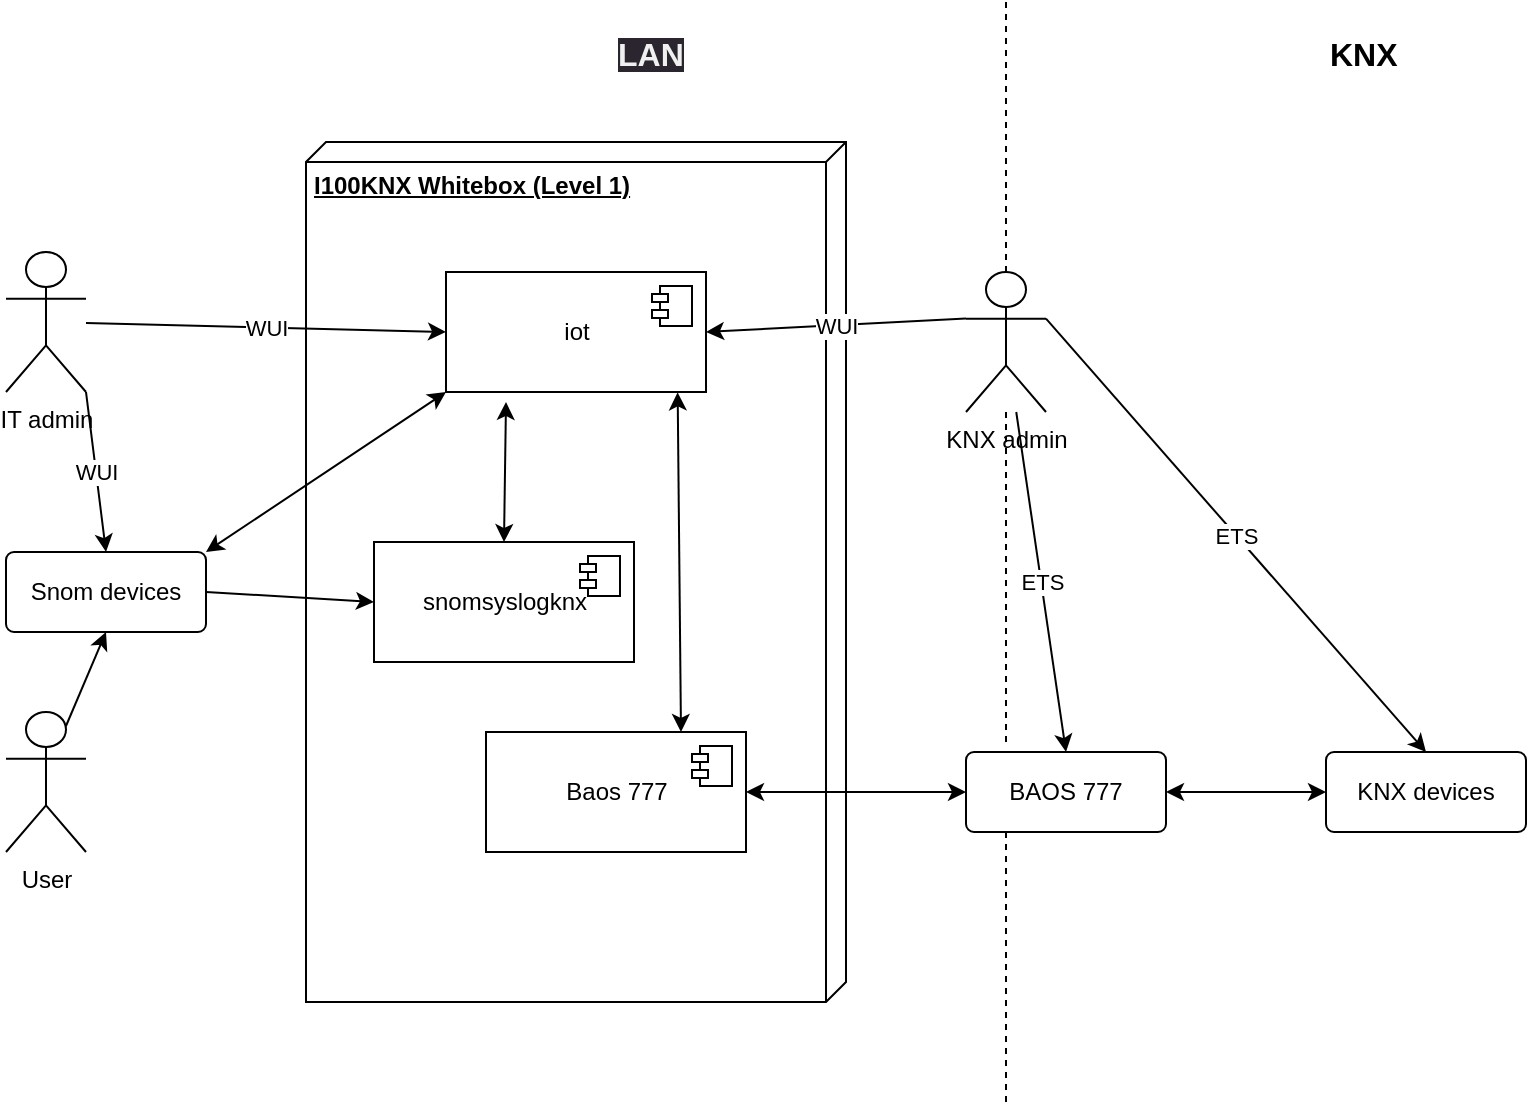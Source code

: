 <mxfile>
    <diagram id="K8EZ14fk9MvzVoPlbe1o" name="Page-1">
        <mxGraphModel dx="831" dy="638" grid="1" gridSize="10" guides="1" tooltips="1" connect="1" arrows="1" fold="1" page="1" pageScale="1" pageWidth="827" pageHeight="1169" math="0" shadow="0">
            <root>
                <mxCell id="0"/>
                <mxCell id="1" parent="0"/>
                <mxCell id="134" value="&lt;b&gt;I100KNX Whitebox (Level 1)&lt;/b&gt;" style="verticalAlign=top;align=left;spacingTop=8;spacingLeft=2;spacingRight=12;shape=cube;size=10;direction=south;fontStyle=4;html=1;" vertex="1" parent="1">
                    <mxGeometry x="190" y="90" width="270" height="430" as="geometry"/>
                </mxCell>
                <mxCell id="100" value="User" style="shape=umlActor;verticalLabelPosition=bottom;verticalAlign=top;html=1;outlineConnect=0;" parent="1" vertex="1">
                    <mxGeometry x="40" y="375" width="40" height="70" as="geometry"/>
                </mxCell>
                <mxCell id="101" style="edgeStyle=none;html=1;entryX=0.5;entryY=1;entryDx=0;entryDy=0;exitX=0.75;exitY=0.1;exitDx=0;exitDy=0;exitPerimeter=0;" parent="1" source="100" target="103" edge="1">
                    <mxGeometry relative="1" as="geometry">
                        <mxPoint x="150" y="405" as="sourcePoint"/>
                    </mxGeometry>
                </mxCell>
                <mxCell id="103" value="Snom devices" style="rounded=1;arcSize=10;whiteSpace=wrap;html=1;align=center;" parent="1" vertex="1">
                    <mxGeometry x="40" y="295" width="100" height="40" as="geometry"/>
                </mxCell>
                <mxCell id="104" value="KNX devices" style="rounded=1;arcSize=10;whiteSpace=wrap;html=1;align=center;" parent="1" vertex="1">
                    <mxGeometry x="700" y="395" width="100" height="40" as="geometry"/>
                </mxCell>
                <mxCell id="106" value="" style="endArrow=classic;html=1;entryX=0;entryY=0.5;entryDx=0;entryDy=0;startArrow=classic;startFill=1;exitX=1;exitY=0.5;exitDx=0;exitDy=0;" parent="1" source="124" target="102" edge="1">
                    <mxGeometry relative="1" as="geometry">
                        <mxPoint x="540" y="370" as="sourcePoint"/>
                        <mxPoint x="520" y="330" as="targetPoint"/>
                    </mxGeometry>
                </mxCell>
                <mxCell id="108" value="" style="endArrow=classic;html=1;exitX=1;exitY=0.5;exitDx=0;exitDy=0;entryX=0;entryY=0.5;entryDx=0;entryDy=0;startArrow=classic;startFill=1;" parent="1" source="102" target="104" edge="1">
                    <mxGeometry relative="1" as="geometry">
                        <mxPoint x="418.38" y="290" as="sourcePoint"/>
                        <mxPoint x="518.38" y="290" as="targetPoint"/>
                    </mxGeometry>
                </mxCell>
                <mxCell id="110" value="" style="endArrow=classic;html=1;entryX=0;entryY=0.5;entryDx=0;entryDy=0;" parent="1" source="122" target="128" edge="1">
                    <mxGeometry relative="1" as="geometry">
                        <mxPoint x="260" y="200.311" as="sourcePoint"/>
                        <mxPoint x="520" y="340" as="targetPoint"/>
                    </mxGeometry>
                </mxCell>
                <mxCell id="111" value="WUI" style="edgeLabel;resizable=0;html=1;align=center;verticalAlign=middle;" parent="110" connectable="0" vertex="1">
                    <mxGeometry relative="1" as="geometry"/>
                </mxCell>
                <mxCell id="112" value="" style="endArrow=classic;html=1;entryX=0.5;entryY=0;entryDx=0;entryDy=0;exitX=1;exitY=1;exitDx=0;exitDy=0;exitPerimeter=0;" parent="1" source="122" target="103" edge="1">
                    <mxGeometry relative="1" as="geometry">
                        <mxPoint x="159.091" y="255" as="sourcePoint"/>
                        <mxPoint x="450" y="325" as="targetPoint"/>
                    </mxGeometry>
                </mxCell>
                <mxCell id="113" value="WUI" style="edgeLabel;resizable=0;html=1;align=center;verticalAlign=middle;" parent="112" connectable="0" vertex="1">
                    <mxGeometry relative="1" as="geometry"/>
                </mxCell>
                <mxCell id="114" value="" style="endArrow=classic;html=1;entryX=1;entryY=0.5;entryDx=0;entryDy=0;exitX=0;exitY=0.333;exitDx=0;exitDy=0;exitPerimeter=0;" parent="1" target="128" edge="1" source="105">
                    <mxGeometry relative="1" as="geometry">
                        <mxPoint x="630" y="145" as="sourcePoint"/>
                        <mxPoint x="550" y="290" as="targetPoint"/>
                    </mxGeometry>
                </mxCell>
                <mxCell id="115" value="WUI" style="edgeLabel;resizable=0;html=1;align=center;verticalAlign=middle;" parent="114" connectable="0" vertex="1">
                    <mxGeometry relative="1" as="geometry"/>
                </mxCell>
                <mxCell id="116" value="" style="endArrow=classic;html=1;entryX=0.5;entryY=0;entryDx=0;entryDy=0;" parent="1" source="105" target="102" edge="1">
                    <mxGeometry relative="1" as="geometry">
                        <mxPoint x="648.38" y="423.333" as="sourcePoint"/>
                        <mxPoint x="573.38" y="290" as="targetPoint"/>
                    </mxGeometry>
                </mxCell>
                <mxCell id="117" value="ETS" style="edgeLabel;resizable=0;html=1;align=center;verticalAlign=middle;" parent="116" connectable="0" vertex="1">
                    <mxGeometry relative="1" as="geometry"/>
                </mxCell>
                <mxCell id="118" value="" style="endArrow=classic;html=1;entryX=0.5;entryY=0;entryDx=0;entryDy=0;exitX=1;exitY=0.333;exitDx=0;exitDy=0;exitPerimeter=0;" parent="1" source="105" target="104" edge="1">
                    <mxGeometry relative="1" as="geometry">
                        <mxPoint x="658.38" y="433.333" as="sourcePoint"/>
                        <mxPoint x="493.38" y="380" as="targetPoint"/>
                    </mxGeometry>
                </mxCell>
                <mxCell id="119" value="ETS" style="edgeLabel;resizable=0;html=1;align=center;verticalAlign=middle;" parent="118" connectable="0" vertex="1">
                    <mxGeometry relative="1" as="geometry"/>
                </mxCell>
                <mxCell id="120" value="" style="endArrow=none;html=1;startArrow=classic;startFill=1;exitX=0;exitY=0.5;exitDx=0;exitDy=0;entryX=1;entryY=0.5;entryDx=0;entryDy=0;endFill=0;" parent="1" source="126" target="103" edge="1">
                    <mxGeometry relative="1" as="geometry">
                        <mxPoint x="420" y="440" as="sourcePoint"/>
                        <mxPoint x="340" y="480" as="targetPoint"/>
                    </mxGeometry>
                </mxCell>
                <mxCell id="122" value="IT admin" style="shape=umlActor;verticalLabelPosition=bottom;verticalAlign=top;html=1;outlineConnect=0;" parent="1" vertex="1">
                    <mxGeometry x="40" y="145" width="40" height="70" as="geometry"/>
                </mxCell>
                <mxCell id="124" value="Baos 777" style="html=1;dropTarget=0;fontSize=12;" parent="1" vertex="1">
                    <mxGeometry x="280" y="385" width="130" height="60" as="geometry"/>
                </mxCell>
                <mxCell id="125" value="" style="shape=module;jettyWidth=8;jettyHeight=4;fontSize=12;" parent="124" vertex="1">
                    <mxGeometry x="1" width="20" height="20" relative="1" as="geometry">
                        <mxPoint x="-27" y="7" as="offset"/>
                    </mxGeometry>
                </mxCell>
                <mxCell id="126" value="snomsyslogknx" style="html=1;dropTarget=0;fontSize=12;" parent="1" vertex="1">
                    <mxGeometry x="224" y="290" width="130" height="60" as="geometry"/>
                </mxCell>
                <mxCell id="127" value="" style="shape=module;jettyWidth=8;jettyHeight=4;fontSize=12;" parent="126" vertex="1">
                    <mxGeometry x="1" width="20" height="20" relative="1" as="geometry">
                        <mxPoint x="-27" y="7" as="offset"/>
                    </mxGeometry>
                </mxCell>
                <mxCell id="128" value="iot" style="html=1;dropTarget=0;fontSize=12;" parent="1" vertex="1">
                    <mxGeometry x="260" y="155" width="130" height="60" as="geometry"/>
                </mxCell>
                <mxCell id="129" value="" style="shape=module;jettyWidth=8;jettyHeight=4;fontSize=12;" parent="128" vertex="1">
                    <mxGeometry x="1" width="20" height="20" relative="1" as="geometry">
                        <mxPoint x="-27" y="7" as="offset"/>
                    </mxGeometry>
                </mxCell>
                <mxCell id="130" value="" style="endArrow=classic;html=1;entryX=0;entryY=1;entryDx=0;entryDy=0;startArrow=classic;startFill=1;exitX=1;exitY=0;exitDx=0;exitDy=0;" parent="1" target="128" edge="1" source="103">
                    <mxGeometry relative="1" as="geometry">
                        <mxPoint x="240" y="260" as="sourcePoint"/>
                        <mxPoint x="328.38" y="215" as="targetPoint"/>
                    </mxGeometry>
                </mxCell>
                <mxCell id="131" value="" style="endArrow=classic;html=1;startArrow=classic;startFill=1;exitX=0.75;exitY=0;exitDx=0;exitDy=0;entryX=0.891;entryY=1.003;entryDx=0;entryDy=0;entryPerimeter=0;" parent="1" source="124" target="128" edge="1">
                    <mxGeometry relative="1" as="geometry">
                        <mxPoint x="290" y="260" as="sourcePoint"/>
                        <mxPoint x="380" y="220" as="targetPoint"/>
                    </mxGeometry>
                </mxCell>
                <mxCell id="133" value="" style="endArrow=classic;html=1;startArrow=classic;startFill=1;exitX=0.5;exitY=0;exitDx=0;exitDy=0;" parent="1" source="126" edge="1">
                    <mxGeometry relative="1" as="geometry">
                        <mxPoint x="295.84" y="384.82" as="sourcePoint"/>
                        <mxPoint x="290" y="220" as="targetPoint"/>
                    </mxGeometry>
                </mxCell>
                <mxCell id="136" value="&lt;span style=&quot;color: rgb(240, 240, 240); font-family: Helvetica; font-size: 16px; font-style: normal; font-variant-ligatures: normal; font-variant-caps: normal; letter-spacing: normal; orphans: 2; text-align: center; text-indent: 0px; text-transform: none; widows: 2; word-spacing: 0px; -webkit-text-stroke-width: 0px; background-color: rgb(42, 37, 47); text-decoration-thickness: initial; text-decoration-style: initial; text-decoration-color: initial; float: none; display: inline !important;&quot;&gt;LAN&lt;/span&gt;" style="text;whiteSpace=wrap;html=1;fontStyle=1;fontSize=16;" vertex="1" parent="1">
                    <mxGeometry x="344" y="30" width="30" height="25" as="geometry"/>
                </mxCell>
                <mxCell id="137" value="&lt;div style=&quot;text-align: center; font-size: 16px;&quot;&gt;&lt;span style=&quot;background-color: initial; font-size: 16px;&quot;&gt;KNX&lt;/span&gt;&lt;/div&gt;" style="text;whiteSpace=wrap;html=1;fontStyle=1;fontSize=16;" vertex="1" parent="1">
                    <mxGeometry x="700" y="30" width="30" height="25" as="geometry"/>
                </mxCell>
                <mxCell id="143" value="" style="endArrow=none;dashed=1;html=1;startArrow=none;" edge="1" parent="1" source="105">
                    <mxGeometry width="50" height="50" relative="1" as="geometry">
                        <mxPoint x="540" y="570" as="sourcePoint"/>
                        <mxPoint x="540" y="20" as="targetPoint"/>
                    </mxGeometry>
                </mxCell>
                <mxCell id="144" value="" style="endArrow=none;dashed=1;html=1;startArrow=none;" edge="1" parent="1" target="105">
                    <mxGeometry width="50" height="50" relative="1" as="geometry">
                        <mxPoint x="540" y="390" as="sourcePoint"/>
                        <mxPoint x="540" y="20" as="targetPoint"/>
                    </mxGeometry>
                </mxCell>
                <mxCell id="105" value="KNX admin" style="shape=umlActor;verticalLabelPosition=bottom;verticalAlign=top;html=1;outlineConnect=0;" parent="1" vertex="1">
                    <mxGeometry x="520" y="155" width="40" height="70" as="geometry"/>
                </mxCell>
                <mxCell id="145" value="" style="endArrow=none;dashed=1;html=1;entryX=0.2;entryY=0.875;entryDx=0;entryDy=0;entryPerimeter=0;" edge="1" parent="1" target="102">
                    <mxGeometry width="50" height="50" relative="1" as="geometry">
                        <mxPoint x="540" y="570" as="sourcePoint"/>
                        <mxPoint x="540" y="440" as="targetPoint"/>
                    </mxGeometry>
                </mxCell>
                <mxCell id="102" value="BAOS 777" style="rounded=1;arcSize=10;whiteSpace=wrap;html=1;align=center;" parent="1" vertex="1">
                    <mxGeometry x="520" y="395" width="100" height="40" as="geometry"/>
                </mxCell>
            </root>
        </mxGraphModel>
    </diagram>
</mxfile>